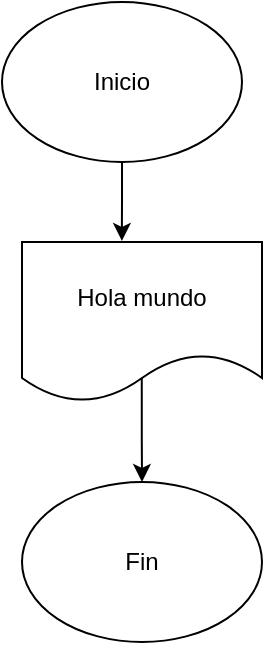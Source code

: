 <mxfile version="13.1.1" type="github">
  <diagram id="xCL_L9cShdf_ExTRjXdr" name="Page-1">
    <mxGraphModel dx="982" dy="511" grid="1" gridSize="10" guides="1" tooltips="1" connect="1" arrows="1" fold="1" page="1" pageScale="1" pageWidth="827" pageHeight="1169" math="0" shadow="0">
      <root>
        <mxCell id="0" />
        <mxCell id="1" parent="0" />
        <mxCell id="0jNofoDTvWUWEe__ryTF-9" style="edgeStyle=orthogonalEdgeStyle;rounded=0;orthogonalLoop=1;jettySize=auto;html=1;entryX=0.416;entryY=-0.007;entryDx=0;entryDy=0;entryPerimeter=0;" edge="1" parent="1" source="0jNofoDTvWUWEe__ryTF-1" target="0jNofoDTvWUWEe__ryTF-5">
          <mxGeometry relative="1" as="geometry" />
        </mxCell>
        <mxCell id="0jNofoDTvWUWEe__ryTF-1" value="Inicio" style="ellipse;whiteSpace=wrap;html=1;" vertex="1" parent="1">
          <mxGeometry x="150" y="80" width="120" height="80" as="geometry" />
        </mxCell>
        <mxCell id="0jNofoDTvWUWEe__ryTF-10" style="edgeStyle=orthogonalEdgeStyle;rounded=0;orthogonalLoop=1;jettySize=auto;html=1;entryX=0.5;entryY=0;entryDx=0;entryDy=0;exitX=0.499;exitY=0.839;exitDx=0;exitDy=0;exitPerimeter=0;" edge="1" parent="1" source="0jNofoDTvWUWEe__ryTF-5" target="0jNofoDTvWUWEe__ryTF-6">
          <mxGeometry relative="1" as="geometry" />
        </mxCell>
        <mxCell id="0jNofoDTvWUWEe__ryTF-5" value="Hola mundo" style="shape=document;whiteSpace=wrap;html=1;boundedLbl=1;" vertex="1" parent="1">
          <mxGeometry x="160" y="200" width="120" height="80" as="geometry" />
        </mxCell>
        <mxCell id="0jNofoDTvWUWEe__ryTF-6" value="Fin" style="ellipse;whiteSpace=wrap;html=1;" vertex="1" parent="1">
          <mxGeometry x="160" y="320" width="120" height="80" as="geometry" />
        </mxCell>
      </root>
    </mxGraphModel>
  </diagram>
</mxfile>
